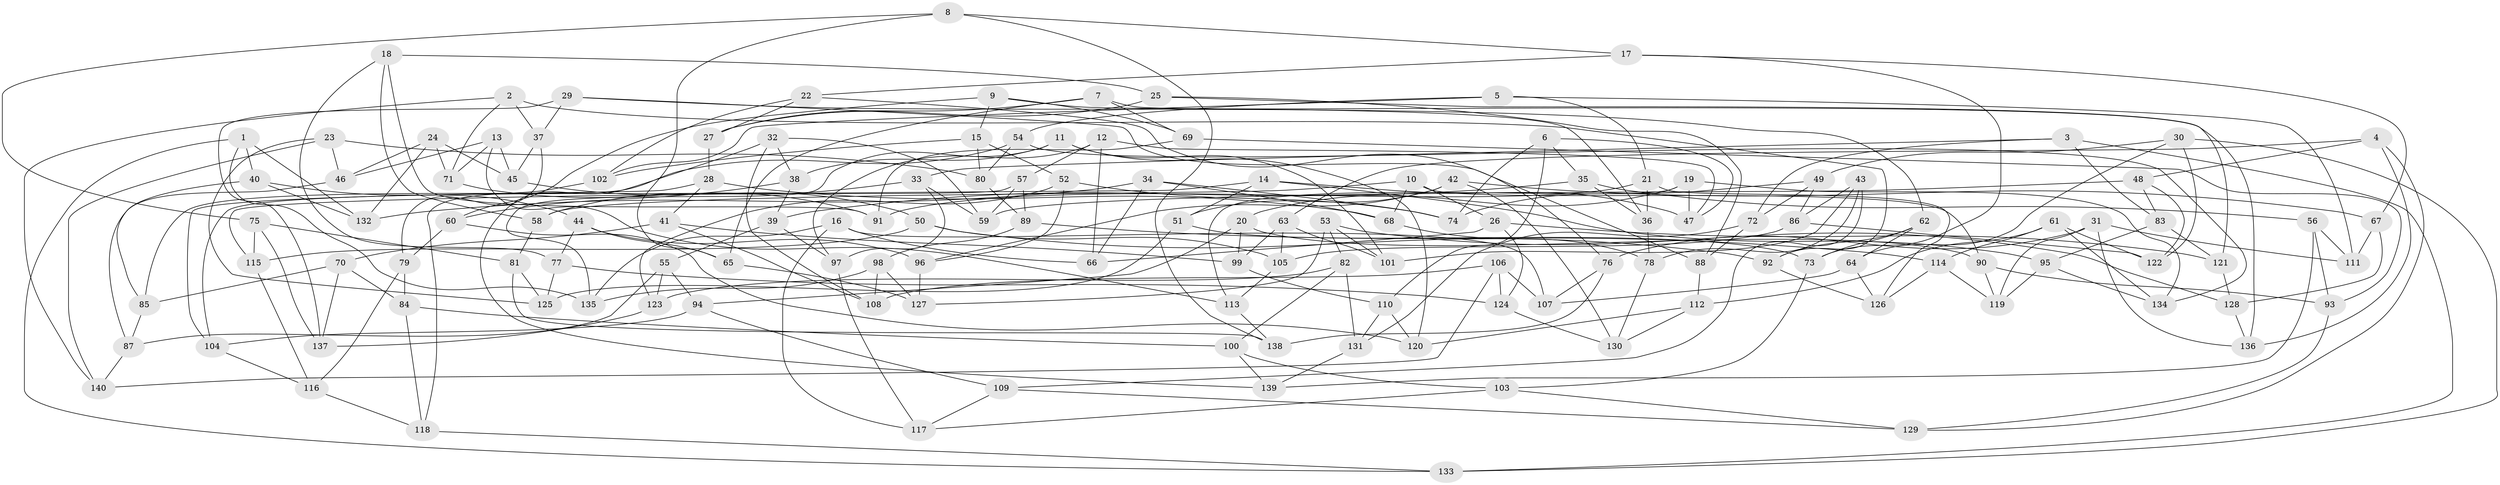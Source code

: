 // coarse degree distribution, {5: 0.011111111111111112, 6: 0.5444444444444444, 4: 0.43333333333333335, 3: 0.011111111111111112}
// Generated by graph-tools (version 1.1) at 2025/42/03/06/25 10:42:24]
// undirected, 140 vertices, 280 edges
graph export_dot {
graph [start="1"]
  node [color=gray90,style=filled];
  1;
  2;
  3;
  4;
  5;
  6;
  7;
  8;
  9;
  10;
  11;
  12;
  13;
  14;
  15;
  16;
  17;
  18;
  19;
  20;
  21;
  22;
  23;
  24;
  25;
  26;
  27;
  28;
  29;
  30;
  31;
  32;
  33;
  34;
  35;
  36;
  37;
  38;
  39;
  40;
  41;
  42;
  43;
  44;
  45;
  46;
  47;
  48;
  49;
  50;
  51;
  52;
  53;
  54;
  55;
  56;
  57;
  58;
  59;
  60;
  61;
  62;
  63;
  64;
  65;
  66;
  67;
  68;
  69;
  70;
  71;
  72;
  73;
  74;
  75;
  76;
  77;
  78;
  79;
  80;
  81;
  82;
  83;
  84;
  85;
  86;
  87;
  88;
  89;
  90;
  91;
  92;
  93;
  94;
  95;
  96;
  97;
  98;
  99;
  100;
  101;
  102;
  103;
  104;
  105;
  106;
  107;
  108;
  109;
  110;
  111;
  112;
  113;
  114;
  115;
  116;
  117;
  118;
  119;
  120;
  121;
  122;
  123;
  124;
  125;
  126;
  127;
  128;
  129;
  130;
  131;
  132;
  133;
  134;
  135;
  136;
  137;
  138;
  139;
  140;
  1 -- 133;
  1 -- 132;
  1 -- 40;
  1 -- 135;
  2 -- 140;
  2 -- 92;
  2 -- 71;
  2 -- 37;
  3 -- 33;
  3 -- 133;
  3 -- 83;
  3 -- 72;
  4 -- 63;
  4 -- 129;
  4 -- 48;
  4 -- 136;
  5 -- 21;
  5 -- 111;
  5 -- 102;
  5 -- 54;
  6 -- 110;
  6 -- 35;
  6 -- 47;
  6 -- 74;
  7 -- 65;
  7 -- 69;
  7 -- 27;
  7 -- 136;
  8 -- 75;
  8 -- 65;
  8 -- 17;
  8 -- 138;
  9 -- 60;
  9 -- 36;
  9 -- 69;
  9 -- 15;
  10 -- 58;
  10 -- 68;
  10 -- 26;
  10 -- 90;
  11 -- 120;
  11 -- 38;
  11 -- 101;
  11 -- 135;
  12 -- 57;
  12 -- 66;
  12 -- 97;
  12 -- 47;
  13 -- 113;
  13 -- 45;
  13 -- 71;
  13 -- 46;
  14 -- 47;
  14 -- 115;
  14 -- 95;
  14 -- 51;
  15 -- 52;
  15 -- 102;
  15 -- 80;
  16 -- 66;
  16 -- 117;
  16 -- 135;
  16 -- 107;
  17 -- 67;
  17 -- 22;
  17 -- 73;
  18 -- 58;
  18 -- 25;
  18 -- 91;
  18 -- 77;
  19 -- 20;
  19 -- 134;
  19 -- 47;
  19 -- 113;
  20 -- 99;
  20 -- 94;
  20 -- 90;
  21 -- 36;
  21 -- 126;
  21 -- 91;
  22 -- 76;
  22 -- 102;
  22 -- 27;
  23 -- 125;
  23 -- 46;
  23 -- 80;
  23 -- 140;
  24 -- 45;
  24 -- 46;
  24 -- 71;
  24 -- 132;
  25 -- 121;
  25 -- 88;
  25 -- 27;
  26 -- 66;
  26 -- 121;
  26 -- 124;
  27 -- 28;
  28 -- 41;
  28 -- 68;
  28 -- 104;
  29 -- 137;
  29 -- 88;
  29 -- 62;
  29 -- 37;
  30 -- 49;
  30 -- 64;
  30 -- 133;
  30 -- 122;
  31 -- 136;
  31 -- 76;
  31 -- 119;
  31 -- 111;
  32 -- 38;
  32 -- 59;
  32 -- 139;
  32 -- 108;
  33 -- 97;
  33 -- 58;
  33 -- 59;
  34 -- 132;
  34 -- 68;
  34 -- 66;
  34 -- 74;
  35 -- 36;
  35 -- 56;
  35 -- 39;
  36 -- 78;
  37 -- 45;
  37 -- 79;
  38 -- 60;
  38 -- 39;
  39 -- 55;
  39 -- 97;
  40 -- 132;
  40 -- 44;
  40 -- 85;
  41 -- 99;
  41 -- 70;
  41 -- 108;
  42 -- 96;
  42 -- 67;
  42 -- 130;
  42 -- 51;
  43 -- 109;
  43 -- 101;
  43 -- 86;
  43 -- 78;
  44 -- 77;
  44 -- 96;
  44 -- 65;
  45 -- 50;
  46 -- 87;
  48 -- 83;
  48 -- 122;
  48 -- 59;
  49 -- 72;
  49 -- 86;
  49 -- 74;
  50 -- 92;
  50 -- 105;
  50 -- 115;
  51 -- 73;
  51 -- 125;
  52 -- 123;
  52 -- 96;
  52 -- 74;
  53 -- 127;
  53 -- 101;
  53 -- 82;
  53 -- 128;
  54 -- 134;
  54 -- 80;
  54 -- 85;
  55 -- 94;
  55 -- 123;
  55 -- 87;
  56 -- 111;
  56 -- 93;
  56 -- 139;
  57 -- 59;
  57 -- 104;
  57 -- 89;
  58 -- 81;
  60 -- 79;
  60 -- 120;
  61 -- 134;
  61 -- 114;
  61 -- 122;
  61 -- 112;
  62 -- 92;
  62 -- 64;
  62 -- 73;
  63 -- 105;
  63 -- 99;
  63 -- 101;
  64 -- 126;
  64 -- 107;
  65 -- 127;
  67 -- 111;
  67 -- 128;
  68 -- 78;
  69 -- 91;
  69 -- 93;
  70 -- 85;
  70 -- 137;
  70 -- 84;
  71 -- 91;
  72 -- 88;
  72 -- 131;
  73 -- 103;
  75 -- 81;
  75 -- 115;
  75 -- 137;
  76 -- 107;
  76 -- 138;
  77 -- 125;
  77 -- 124;
  78 -- 130;
  79 -- 116;
  79 -- 84;
  80 -- 89;
  81 -- 138;
  81 -- 125;
  82 -- 131;
  82 -- 100;
  82 -- 123;
  83 -- 95;
  83 -- 121;
  84 -- 100;
  84 -- 118;
  85 -- 87;
  86 -- 105;
  86 -- 122;
  87 -- 140;
  88 -- 112;
  89 -- 114;
  89 -- 98;
  90 -- 119;
  90 -- 93;
  92 -- 126;
  93 -- 129;
  94 -- 109;
  94 -- 104;
  95 -- 134;
  95 -- 119;
  96 -- 127;
  97 -- 117;
  98 -- 135;
  98 -- 108;
  98 -- 127;
  99 -- 110;
  100 -- 103;
  100 -- 139;
  102 -- 118;
  103 -- 129;
  103 -- 117;
  104 -- 116;
  105 -- 113;
  106 -- 124;
  106 -- 108;
  106 -- 107;
  106 -- 140;
  109 -- 129;
  109 -- 117;
  110 -- 120;
  110 -- 131;
  112 -- 130;
  112 -- 120;
  113 -- 138;
  114 -- 126;
  114 -- 119;
  115 -- 116;
  116 -- 118;
  118 -- 133;
  121 -- 128;
  123 -- 137;
  124 -- 130;
  128 -- 136;
  131 -- 139;
}
